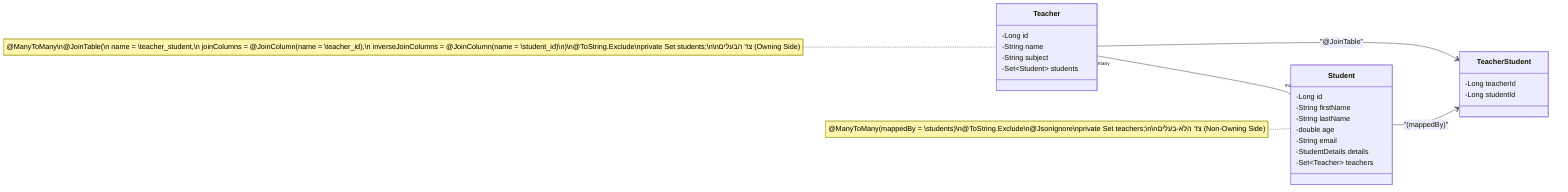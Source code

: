 classDiagram
    direction LR

    class Teacher {
        -Long id
        -String name
        -String subject
        -Set~Student~ students
    }

    class Student {
        -Long id
        -String firstName
        -String lastName
        -double age
        -String email
        -StudentDetails details
        -Set~Teacher~ teachers
    }

    class TeacherStudent {
        -Long teacherId
        -Long studentId
    }

    Teacher "many" -- "many" Student
    Teacher --> TeacherStudent : "@JoinTable"
    Student --> TeacherStudent : "(mappedBy)"

    note for Teacher "@ManyToMany\n@JoinTable(\n  name = \teacher_student\,\n  joinColumns = @JoinColumn(name = \teacher_id\),\n  inverseJoinColumns = @JoinColumn(name = \student_id\)\n)\n@ToString.Exclude\nprivate Set<Student> students;\n\nצד הבעלים (Owning Side)"
note for Student "@ManyToMany(mappedBy = \students\)\n@ToString.Exclude\n@JsonIgnore\nprivate Set<Teacher> teachers;\n\nצד הלא-בעלים (Non-Owning Side)"